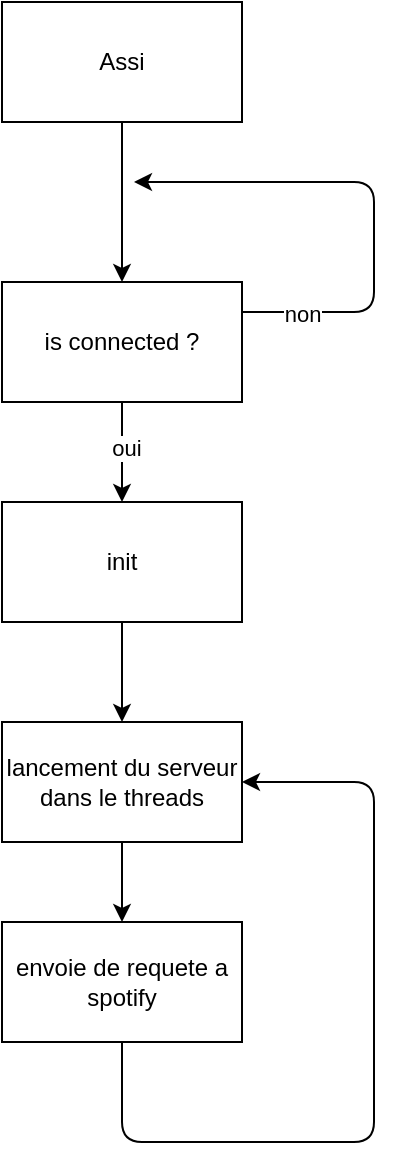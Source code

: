 <mxfile>
    <diagram id="sbpMbs3IbAENdtjKxyEu" name="Page-1">
        <mxGraphModel dx="907" dy="532" grid="1" gridSize="10" guides="1" tooltips="1" connect="1" arrows="1" fold="1" page="1" pageScale="1" pageWidth="827" pageHeight="1169" math="0" shadow="0">
            <root>
                <mxCell id="0"/>
                <mxCell id="1" parent="0"/>
                <mxCell id="4" value="" style="edgeStyle=none;html=1;" edge="1" parent="1" source="2" target="3">
                    <mxGeometry relative="1" as="geometry"/>
                </mxCell>
                <mxCell id="2" value="Assi" style="rounded=0;whiteSpace=wrap;html=1;" vertex="1" parent="1">
                    <mxGeometry x="354" y="80" width="120" height="60" as="geometry"/>
                </mxCell>
                <mxCell id="5" style="edgeStyle=none;html=1;exitX=1;exitY=0.25;exitDx=0;exitDy=0;" edge="1" parent="1" source="3">
                    <mxGeometry relative="1" as="geometry">
                        <mxPoint x="420" y="170" as="targetPoint"/>
                        <Array as="points">
                            <mxPoint x="540" y="235"/>
                            <mxPoint x="540" y="170"/>
                        </Array>
                    </mxGeometry>
                </mxCell>
                <mxCell id="6" value="non" style="edgeLabel;html=1;align=center;verticalAlign=middle;resizable=0;points=[];" vertex="1" connectable="0" parent="5">
                    <mxGeometry x="-0.762" y="-1" relative="1" as="geometry">
                        <mxPoint as="offset"/>
                    </mxGeometry>
                </mxCell>
                <mxCell id="8" value="" style="edgeStyle=none;html=1;" edge="1" parent="1" source="3" target="7">
                    <mxGeometry relative="1" as="geometry"/>
                </mxCell>
                <mxCell id="9" value="oui&lt;br&gt;" style="edgeLabel;html=1;align=center;verticalAlign=middle;resizable=0;points=[];" vertex="1" connectable="0" parent="8">
                    <mxGeometry x="-0.087" y="2" relative="1" as="geometry">
                        <mxPoint as="offset"/>
                    </mxGeometry>
                </mxCell>
                <mxCell id="3" value="is connected ?" style="rounded=0;whiteSpace=wrap;html=1;" vertex="1" parent="1">
                    <mxGeometry x="354" y="220" width="120" height="60" as="geometry"/>
                </mxCell>
                <mxCell id="11" value="" style="edgeStyle=none;html=1;" edge="1" parent="1" source="7" target="10">
                    <mxGeometry relative="1" as="geometry"/>
                </mxCell>
                <mxCell id="7" value="init" style="whiteSpace=wrap;html=1;rounded=0;" vertex="1" parent="1">
                    <mxGeometry x="354" y="330" width="120" height="60" as="geometry"/>
                </mxCell>
                <mxCell id="15" value="" style="edgeStyle=none;html=1;" edge="1" parent="1" source="10" target="14">
                    <mxGeometry relative="1" as="geometry"/>
                </mxCell>
                <mxCell id="10" value="lancement du serveur dans le threads" style="whiteSpace=wrap;html=1;rounded=0;" vertex="1" parent="1">
                    <mxGeometry x="354" y="440" width="120" height="60" as="geometry"/>
                </mxCell>
                <mxCell id="16" style="edgeStyle=none;html=1;exitX=0.5;exitY=1;exitDx=0;exitDy=0;entryX=1;entryY=0.5;entryDx=0;entryDy=0;" edge="1" parent="1" source="14" target="10">
                    <mxGeometry relative="1" as="geometry">
                        <Array as="points">
                            <mxPoint x="414" y="650"/>
                            <mxPoint x="540" y="650"/>
                            <mxPoint x="540" y="470"/>
                        </Array>
                    </mxGeometry>
                </mxCell>
                <mxCell id="14" value="envoie de requete a spotify" style="whiteSpace=wrap;html=1;rounded=0;" vertex="1" parent="1">
                    <mxGeometry x="354" y="540" width="120" height="60" as="geometry"/>
                </mxCell>
            </root>
        </mxGraphModel>
    </diagram>
</mxfile>